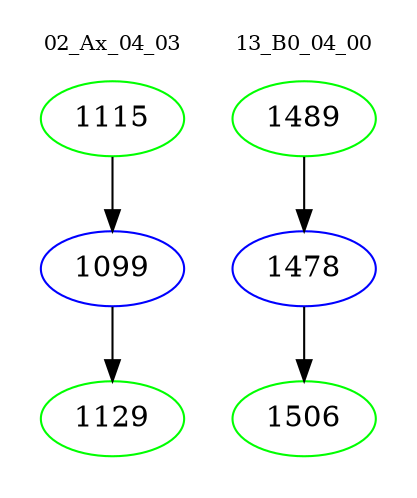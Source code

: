 digraph{
subgraph cluster_0 {
color = white
label = "02_Ax_04_03";
fontsize=10;
T0_1115 [label="1115", color="green"]
T0_1115 -> T0_1099 [color="black"]
T0_1099 [label="1099", color="blue"]
T0_1099 -> T0_1129 [color="black"]
T0_1129 [label="1129", color="green"]
}
subgraph cluster_1 {
color = white
label = "13_B0_04_00";
fontsize=10;
T1_1489 [label="1489", color="green"]
T1_1489 -> T1_1478 [color="black"]
T1_1478 [label="1478", color="blue"]
T1_1478 -> T1_1506 [color="black"]
T1_1506 [label="1506", color="green"]
}
}
